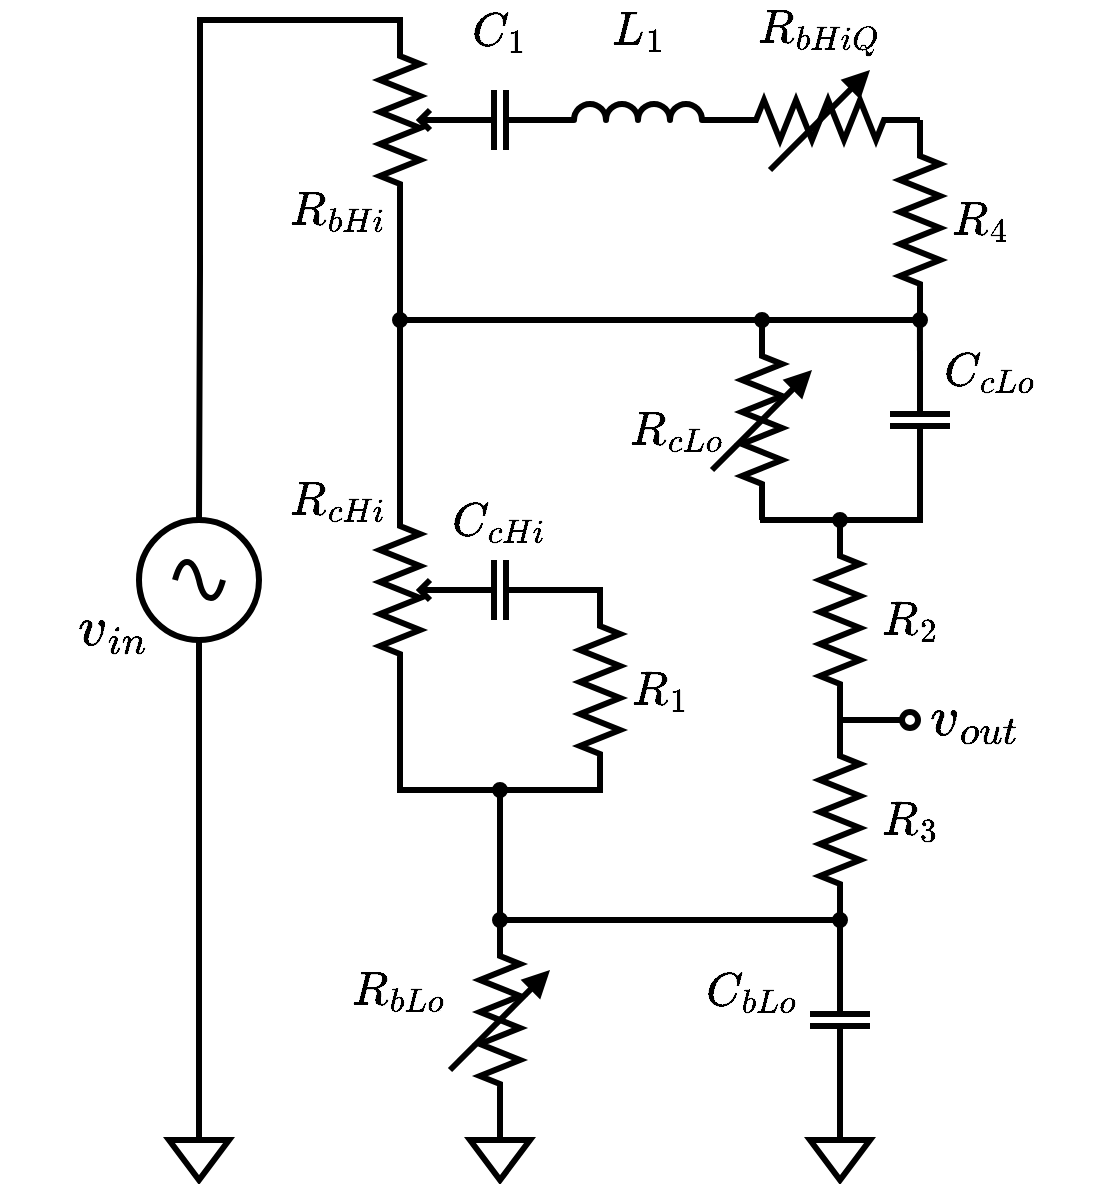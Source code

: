 <mxfile version="22.1.5" type="device">
  <diagram name="Page-1" id="7e0a89b8-554c-2b80-1dc8-d5c74ca68de4">
    <mxGraphModel dx="819" dy="429" grid="1" gridSize="10" guides="1" tooltips="1" connect="1" arrows="1" fold="1" page="1" pageScale="1" pageWidth="1100" pageHeight="850" background="none" math="1" shadow="0">
      <root>
        <mxCell id="0" />
        <mxCell id="1" parent="0" />
        <mxCell id="XIqC5FC4mVJbqVSxe_GK-42" style="edgeStyle=orthogonalEdgeStyle;rounded=0;orthogonalLoop=1;jettySize=auto;html=1;exitX=0;exitY=0.25;exitDx=0;exitDy=0;exitPerimeter=0;entryX=1;entryY=0.5;entryDx=0;entryDy=0;entryPerimeter=0;endArrow=none;endFill=0;strokeWidth=3;" parent="1" source="XIqC5FC4mVJbqVSxe_GK-121" edge="1">
          <mxGeometry relative="1" as="geometry">
            <mxPoint x="580" y="310" as="targetPoint" />
            <Array as="points">
              <mxPoint x="320" y="310" />
            </Array>
          </mxGeometry>
        </mxCell>
        <mxCell id="XIqC5FC4mVJbqVSxe_GK-1" value="&lt;p style=&quot;line-height: 120%;&quot;&gt;&lt;br&gt;&lt;/p&gt;" style="pointerEvents=1;verticalLabelPosition=bottom;shadow=0;dashed=0;align=left;html=1;verticalAlign=top;shape=mxgraph.electrical.resistors.potentiometer_2;direction=north;strokeWidth=3;" parent="1" vertex="1">
          <mxGeometry x="310" y="160" width="40" height="100" as="geometry" />
        </mxCell>
        <mxCell id="XIqC5FC4mVJbqVSxe_GK-2" value="" style="pointerEvents=1;verticalLabelPosition=bottom;shadow=0;dashed=0;align=center;html=1;verticalAlign=top;shape=mxgraph.electrical.capacitors.capacitor_1;strokeWidth=3;" parent="1" vertex="1">
          <mxGeometry x="340" y="195" width="60" height="30" as="geometry" />
        </mxCell>
        <mxCell id="XIqC5FC4mVJbqVSxe_GK-3" value="" style="pointerEvents=1;verticalLabelPosition=bottom;shadow=0;dashed=0;align=center;html=1;verticalAlign=top;shape=mxgraph.electrical.inductors.inductor_3;strokeWidth=3;" parent="1" vertex="1">
          <mxGeometry x="389" y="202" width="100" height="8" as="geometry" />
        </mxCell>
        <mxCell id="XIqC5FC4mVJbqVSxe_GK-10" style="edgeStyle=orthogonalEdgeStyle;rounded=0;orthogonalLoop=1;jettySize=auto;html=1;exitX=1;exitY=0.5;exitDx=0;exitDy=0;exitPerimeter=0;entryX=1.051;entryY=0.5;entryDx=0;entryDy=0;entryPerimeter=0;endArrow=none;endFill=0;strokeWidth=3;" parent="1" source="XIqC5FC4mVJbqVSxe_GK-2" target="XIqC5FC4mVJbqVSxe_GK-2" edge="1">
          <mxGeometry relative="1" as="geometry" />
        </mxCell>
        <mxCell id="XIqC5FC4mVJbqVSxe_GK-12" style="edgeStyle=orthogonalEdgeStyle;rounded=0;orthogonalLoop=1;jettySize=auto;html=1;exitX=1;exitY=1;exitDx=0;exitDy=0;exitPerimeter=0;entryX=1.024;entryY=0.995;entryDx=0;entryDy=0;entryPerimeter=0;endArrow=none;endFill=0;strokeWidth=3;" parent="1" source="XIqC5FC4mVJbqVSxe_GK-3" target="XIqC5FC4mVJbqVSxe_GK-3" edge="1">
          <mxGeometry relative="1" as="geometry" />
        </mxCell>
        <mxCell id="XIqC5FC4mVJbqVSxe_GK-14" style="edgeStyle=orthogonalEdgeStyle;rounded=0;orthogonalLoop=1;jettySize=auto;html=1;exitX=1;exitY=1;exitDx=0;exitDy=0;exitPerimeter=0;entryX=1.015;entryY=1;entryDx=0;entryDy=0;entryPerimeter=0;endArrow=none;endFill=0;strokeWidth=3;" parent="1" source="XIqC5FC4mVJbqVSxe_GK-3" target="XIqC5FC4mVJbqVSxe_GK-3" edge="1">
          <mxGeometry relative="1" as="geometry" />
        </mxCell>
        <mxCell id="XIqC5FC4mVJbqVSxe_GK-22" style="edgeStyle=orthogonalEdgeStyle;rounded=0;orthogonalLoop=1;jettySize=auto;html=1;exitX=0;exitY=0.5;exitDx=0;exitDy=0;exitPerimeter=0;endArrow=none;endFill=0;strokeWidth=3;" parent="1" source="XIqC5FC4mVJbqVSxe_GK-20" edge="1">
          <mxGeometry relative="1" as="geometry">
            <mxPoint x="579.944" y="310" as="targetPoint" />
          </mxGeometry>
        </mxCell>
        <mxCell id="XIqC5FC4mVJbqVSxe_GK-43" style="edgeStyle=orthogonalEdgeStyle;rounded=0;orthogonalLoop=1;jettySize=auto;html=1;exitX=1;exitY=0.5;exitDx=0;exitDy=0;exitPerimeter=0;endArrow=none;endFill=0;strokeWidth=3;" parent="1" source="XIqC5FC4mVJbqVSxe_GK-127" edge="1">
          <mxGeometry relative="1" as="geometry">
            <Array as="points">
              <mxPoint x="500" y="410" />
              <mxPoint x="500" y="410" />
            </Array>
            <mxPoint x="500" y="410" as="targetPoint" />
          </mxGeometry>
        </mxCell>
        <mxCell id="XIqC5FC4mVJbqVSxe_GK-20" value="" style="pointerEvents=1;verticalLabelPosition=bottom;shadow=0;dashed=0;align=center;html=1;verticalAlign=top;shape=mxgraph.electrical.capacitors.capacitor_1;direction=south;strokeWidth=3;" parent="1" vertex="1">
          <mxGeometry x="565" y="330" width="30" height="60" as="geometry" />
        </mxCell>
        <mxCell id="XIqC5FC4mVJbqVSxe_GK-26" style="edgeStyle=orthogonalEdgeStyle;rounded=0;orthogonalLoop=1;jettySize=auto;html=1;exitX=1;exitY=0.25;exitDx=0;exitDy=0;exitPerimeter=0;endArrow=none;endFill=0;strokeWidth=3;" parent="1" source="XIqC5FC4mVJbqVSxe_GK-25" edge="1">
          <mxGeometry relative="1" as="geometry">
            <mxPoint x="320.023" y="395" as="targetPoint" />
          </mxGeometry>
        </mxCell>
        <mxCell id="XIqC5FC4mVJbqVSxe_GK-53" style="edgeStyle=orthogonalEdgeStyle;rounded=0;orthogonalLoop=1;jettySize=auto;html=1;exitX=1;exitY=0.25;exitDx=0;exitDy=0;exitPerimeter=0;endArrow=none;endFill=0;strokeWidth=3;" parent="1" source="XIqC5FC4mVJbqVSxe_GK-25" edge="1">
          <mxGeometry relative="1" as="geometry">
            <mxPoint x="320" y="310" as="targetPoint" />
          </mxGeometry>
        </mxCell>
        <mxCell id="XIqC5FC4mVJbqVSxe_GK-25" value="" style="pointerEvents=1;verticalLabelPosition=bottom;shadow=0;dashed=0;align=center;html=1;verticalAlign=top;shape=mxgraph.electrical.resistors.potentiometer_2;direction=north;strokeWidth=3;" parent="1" vertex="1">
          <mxGeometry x="310" y="395" width="40" height="100" as="geometry" />
        </mxCell>
        <mxCell id="XIqC5FC4mVJbqVSxe_GK-29" value="" style="pointerEvents=1;verticalLabelPosition=bottom;shadow=0;dashed=0;align=center;html=1;verticalAlign=top;shape=mxgraph.electrical.resistors.resistor_2;direction=south;strokeWidth=3;" parent="1" vertex="1">
          <mxGeometry x="410" y="445" width="20" height="100" as="geometry" />
        </mxCell>
        <mxCell id="XIqC5FC4mVJbqVSxe_GK-32" value="" style="pointerEvents=1;verticalLabelPosition=bottom;shadow=0;dashed=0;align=center;html=1;verticalAlign=top;shape=mxgraph.electrical.resistors.resistor_2;direction=south;strokeWidth=3;" parent="1" vertex="1">
          <mxGeometry x="530" y="410" width="20" height="100" as="geometry" />
        </mxCell>
        <mxCell id="XIqC5FC4mVJbqVSxe_GK-45" style="edgeStyle=orthogonalEdgeStyle;rounded=0;orthogonalLoop=1;jettySize=auto;html=1;exitX=1;exitY=0.5;exitDx=0;exitDy=0;exitPerimeter=0;endArrow=none;endFill=0;strokeWidth=3;entryX=1.187;entryY=0.526;entryDx=0;entryDy=0;entryPerimeter=0;" parent="1" source="XIqC5FC4mVJbqVSxe_GK-33" target="XIqC5FC4mVJbqVSxe_GK-131" edge="1">
          <mxGeometry relative="1" as="geometry">
            <mxPoint x="380" y="560" as="targetPoint" />
            <Array as="points">
              <mxPoint x="370" y="610" />
              <mxPoint x="370" y="545" />
            </Array>
          </mxGeometry>
        </mxCell>
        <mxCell id="XIqC5FC4mVJbqVSxe_GK-75" style="edgeStyle=orthogonalEdgeStyle;rounded=0;orthogonalLoop=1;jettySize=auto;html=1;exitX=0;exitY=0.5;exitDx=0;exitDy=0;exitPerimeter=0;entryX=0.1;entryY=0.5;entryDx=0;entryDy=0;entryPerimeter=0;endArrow=none;endFill=0;strokeWidth=3;" parent="1" source="XIqC5FC4mVJbqVSxe_GK-33" target="XIqC5FC4mVJbqVSxe_GK-69" edge="1">
          <mxGeometry relative="1" as="geometry" />
        </mxCell>
        <mxCell id="XIqC5FC4mVJbqVSxe_GK-33" value="" style="pointerEvents=1;verticalLabelPosition=bottom;shadow=0;dashed=0;align=center;html=1;verticalAlign=top;shape=mxgraph.electrical.resistors.resistor_2;direction=south;strokeWidth=3;" parent="1" vertex="1">
          <mxGeometry x="530" y="510" width="20" height="100" as="geometry" />
        </mxCell>
        <mxCell id="XIqC5FC4mVJbqVSxe_GK-137" style="edgeStyle=orthogonalEdgeStyle;rounded=0;orthogonalLoop=1;jettySize=auto;html=1;exitX=0;exitY=0.5;exitDx=0;exitDy=0;exitPerimeter=0;entryX=0.5;entryY=1;entryDx=0;entryDy=0;endArrow=none;endFill=0;strokeWidth=3;" parent="1" source="XIqC5FC4mVJbqVSxe_GK-46" target="XIqC5FC4mVJbqVSxe_GK-135" edge="1">
          <mxGeometry relative="1" as="geometry" />
        </mxCell>
        <mxCell id="XIqC5FC4mVJbqVSxe_GK-46" value="" style="pointerEvents=1;verticalLabelPosition=bottom;shadow=0;dashed=0;align=center;html=1;verticalAlign=top;shape=mxgraph.electrical.capacitors.capacitor_1;direction=south;strokeWidth=3;" parent="1" vertex="1">
          <mxGeometry x="525" y="630" width="30" height="60" as="geometry" />
        </mxCell>
        <mxCell id="XIqC5FC4mVJbqVSxe_GK-52" style="edgeStyle=orthogonalEdgeStyle;rounded=0;orthogonalLoop=1;jettySize=auto;html=1;exitX=0.5;exitY=0;exitDx=0;exitDy=0;exitPerimeter=0;entryX=1;entryY=0.5;entryDx=0;entryDy=0;entryPerimeter=0;endArrow=none;endFill=0;strokeWidth=3;" parent="1" target="XIqC5FC4mVJbqVSxe_GK-46" edge="1">
          <mxGeometry relative="1" as="geometry">
            <mxPoint x="540" y="710" as="sourcePoint" />
          </mxGeometry>
        </mxCell>
        <mxCell id="XIqC5FC4mVJbqVSxe_GK-69" value="" style="verticalLabelPosition=bottom;shadow=0;dashed=0;align=center;html=1;verticalAlign=top;shape=mxgraph.electrical.logic_gates.inverting_contact;strokeWidth=3;" parent="1" vertex="1">
          <mxGeometry x="570" y="505" width="10" height="10" as="geometry" />
        </mxCell>
        <mxCell id="XIqC5FC4mVJbqVSxe_GK-89" value="" style="edgeStyle=orthogonalEdgeStyle;rounded=0;orthogonalLoop=1;jettySize=auto;html=1;exitX=0;exitY=0.25;exitDx=0;exitDy=0;exitPerimeter=0;entryX=1;entryY=0.5;entryDx=0;entryDy=0;entryPerimeter=0;endArrow=none;endFill=0;strokeWidth=3;" parent="1" source="XIqC5FC4mVJbqVSxe_GK-25" edge="1">
          <mxGeometry relative="1" as="geometry">
            <mxPoint x="320" y="495" as="sourcePoint" />
            <mxPoint x="375" y="545" as="targetPoint" />
            <Array as="points">
              <mxPoint x="320" y="545" />
            </Array>
          </mxGeometry>
        </mxCell>
        <mxCell id="XIqC5FC4mVJbqVSxe_GK-93" value="" style="edgeStyle=orthogonalEdgeStyle;rounded=0;orthogonalLoop=1;jettySize=auto;html=1;exitX=1;exitY=0.5;exitDx=0;exitDy=0;exitPerimeter=0;entryX=0;entryY=0.5;entryDx=0;entryDy=0;entryPerimeter=0;endArrow=none;endFill=0;strokeWidth=3;" parent="1" source="XIqC5FC4mVJbqVSxe_GK-135" edge="1">
          <mxGeometry relative="1" as="geometry">
            <mxPoint x="540" y="610" as="sourcePoint" />
            <mxPoint x="535" y="610" as="targetPoint" />
          </mxGeometry>
        </mxCell>
        <mxCell id="XIqC5FC4mVJbqVSxe_GK-100" value="&lt;font style=&quot;font-size: 20px;&quot;&gt;$$R_{bHi}$$&lt;/font&gt;" style="text;html=1;strokeColor=none;fillColor=none;align=center;verticalAlign=middle;whiteSpace=wrap;rounded=0;strokeWidth=8;" parent="1" vertex="1">
          <mxGeometry x="259" y="240" width="60" height="30" as="geometry" />
        </mxCell>
        <mxCell id="XIqC5FC4mVJbqVSxe_GK-101" value="&lt;font style=&quot;font-size: 20px;&quot;&gt;$$C_{1}$$&lt;/font&gt;" style="text;html=1;strokeColor=none;fillColor=none;align=center;verticalAlign=middle;whiteSpace=wrap;rounded=0;strokeWidth=3;" parent="1" vertex="1">
          <mxGeometry x="340" y="150" width="60" height="30" as="geometry" />
        </mxCell>
        <mxCell id="XIqC5FC4mVJbqVSxe_GK-102" value="&lt;font style=&quot;font-size: 20px;&quot;&gt;$$L_{1}$$&lt;/font&gt;" style="text;html=1;strokeColor=none;fillColor=none;align=center;verticalAlign=middle;whiteSpace=wrap;rounded=0;strokeWidth=3;" parent="1" vertex="1">
          <mxGeometry x="409" y="150" width="60" height="30" as="geometry" />
        </mxCell>
        <mxCell id="XIqC5FC4mVJbqVSxe_GK-103" value="&lt;font style=&quot;font-size: 20px;&quot;&gt;$$R_{bHiQ}$$&lt;/font&gt;" style="text;html=1;strokeColor=none;fillColor=none;align=center;verticalAlign=middle;whiteSpace=wrap;rounded=0;strokeWidth=3;" parent="1" vertex="1">
          <mxGeometry x="500" y="150" width="60" height="30" as="geometry" />
        </mxCell>
        <mxCell id="XIqC5FC4mVJbqVSxe_GK-106" value="&lt;font style=&quot;font-size: 20px;&quot;&gt;$$C_{cLo}$$&lt;/font&gt;" style="text;html=1;strokeColor=none;fillColor=none;align=center;verticalAlign=middle;whiteSpace=wrap;rounded=0;strokeWidth=3;" parent="1" vertex="1">
          <mxGeometry x="585" y="320" width="60" height="30" as="geometry" />
        </mxCell>
        <mxCell id="XIqC5FC4mVJbqVSxe_GK-107" value="&lt;font style=&quot;font-size: 20px;&quot;&gt;$$R_{cLo}$$&lt;/font&gt;" style="text;html=1;strokeColor=none;fillColor=none;align=center;verticalAlign=middle;whiteSpace=wrap;rounded=0;strokeWidth=3;" parent="1" vertex="1">
          <mxGeometry x="429" y="350" width="60" height="30" as="geometry" />
        </mxCell>
        <mxCell id="XIqC5FC4mVJbqVSxe_GK-108" value="&lt;font style=&quot;font-size: 20px;&quot;&gt;$$R_{1}$$&lt;/font&gt;" style="text;html=1;strokeColor=none;fillColor=none;align=center;verticalAlign=middle;whiteSpace=wrap;rounded=0;strokeWidth=3;" parent="1" vertex="1">
          <mxGeometry x="420" y="480" width="60" height="30" as="geometry" />
        </mxCell>
        <mxCell id="XIqC5FC4mVJbqVSxe_GK-109" value="&lt;font style=&quot;font-size: 20px;&quot;&gt;$$R_{cHi}$$&lt;/font&gt;" style="text;html=1;strokeColor=none;fillColor=none;align=center;verticalAlign=middle;whiteSpace=wrap;rounded=0;strokeWidth=3;" parent="1" vertex="1">
          <mxGeometry x="259" y="385" width="60" height="30" as="geometry" />
        </mxCell>
        <mxCell id="XIqC5FC4mVJbqVSxe_GK-110" value="&lt;font style=&quot;font-size: 20px;&quot;&gt;$$C_{cHi}$$&lt;/font&gt;" style="text;html=1;strokeColor=none;fillColor=none;align=center;verticalAlign=middle;whiteSpace=wrap;rounded=0;strokeWidth=3;" parent="1" vertex="1">
          <mxGeometry x="340" y="395" width="60" height="30" as="geometry" />
        </mxCell>
        <mxCell id="XIqC5FC4mVJbqVSxe_GK-111" value="&lt;font style=&quot;font-size: 20px;&quot;&gt;$$R_{2}$$&lt;/font&gt;" style="text;html=1;strokeColor=none;fillColor=none;align=center;verticalAlign=middle;whiteSpace=wrap;rounded=0;strokeWidth=3;" parent="1" vertex="1">
          <mxGeometry x="545" y="445" width="60" height="30" as="geometry" />
        </mxCell>
        <mxCell id="XIqC5FC4mVJbqVSxe_GK-112" value="&lt;font style=&quot;font-size: 20px;&quot;&gt;$$R_{3}$$&lt;/font&gt;" style="text;html=1;strokeColor=none;fillColor=none;align=center;verticalAlign=middle;whiteSpace=wrap;rounded=0;strokeWidth=3;" parent="1" vertex="1">
          <mxGeometry x="545" y="545" width="60" height="30" as="geometry" />
        </mxCell>
        <mxCell id="XIqC5FC4mVJbqVSxe_GK-113" value="&lt;font style=&quot;font-size: 20px;&quot;&gt;$$C_{bLo}$$&lt;/font&gt;" style="text;html=1;strokeColor=none;fillColor=none;align=center;verticalAlign=middle;whiteSpace=wrap;rounded=0;strokeWidth=3;" parent="1" vertex="1">
          <mxGeometry x="466" y="630" width="60" height="30" as="geometry" />
        </mxCell>
        <mxCell id="XIqC5FC4mVJbqVSxe_GK-115" value="&lt;font style=&quot;font-size: 24px;&quot;&gt;$$v_{out}$$&lt;/font&gt;" style="text;html=1;strokeColor=none;fillColor=none;align=center;verticalAlign=middle;whiteSpace=wrap;rounded=0;strokeWidth=3;" parent="1" vertex="1">
          <mxGeometry x="578" y="495" width="60" height="30" as="geometry" />
        </mxCell>
        <mxCell id="XIqC5FC4mVJbqVSxe_GK-120" style="edgeStyle=orthogonalEdgeStyle;rounded=0;orthogonalLoop=1;jettySize=auto;html=1;endArrow=none;endFill=0;strokeWidth=3;exitX=0.974;exitY=0.25;exitDx=0;exitDy=0;exitPerimeter=0;" parent="1" source="XIqC5FC4mVJbqVSxe_GK-1" edge="1">
          <mxGeometry relative="1" as="geometry">
            <mxPoint x="220" y="170" as="targetPoint" />
            <mxPoint x="320" y="160" as="sourcePoint" />
            <Array as="points">
              <mxPoint x="320" y="160" />
            </Array>
          </mxGeometry>
        </mxCell>
        <mxCell id="XIqC5FC4mVJbqVSxe_GK-122" value="" style="edgeStyle=orthogonalEdgeStyle;rounded=0;orthogonalLoop=1;jettySize=auto;html=1;exitX=0;exitY=0.25;exitDx=0;exitDy=0;exitPerimeter=0;entryX=1;entryY=0.5;entryDx=0;entryDy=0;entryPerimeter=0;endArrow=none;endFill=0;strokeWidth=3;" parent="1" source="XIqC5FC4mVJbqVSxe_GK-1" target="XIqC5FC4mVJbqVSxe_GK-121" edge="1">
          <mxGeometry relative="1" as="geometry">
            <mxPoint x="320" y="260" as="sourcePoint" />
            <mxPoint x="580" y="310" as="targetPoint" />
            <Array as="points">
              <mxPoint x="320" y="310" />
            </Array>
          </mxGeometry>
        </mxCell>
        <mxCell id="XIqC5FC4mVJbqVSxe_GK-121" value="" style="verticalLabelPosition=bottom;shadow=0;dashed=0;align=center;html=1;verticalAlign=top;strokeWidth=3;shape=ellipse;fillColor=#0;" parent="1" vertex="1">
          <mxGeometry x="317.5" y="307.5" width="5" height="5" as="geometry" />
        </mxCell>
        <mxCell id="XIqC5FC4mVJbqVSxe_GK-123" value="" style="verticalLabelPosition=bottom;shadow=0;dashed=0;align=center;html=1;verticalAlign=top;strokeWidth=3;shape=ellipse;fillColor=#0;" parent="1" vertex="1">
          <mxGeometry x="498.5" y="307.5" width="5" height="5" as="geometry" />
        </mxCell>
        <mxCell id="XIqC5FC4mVJbqVSxe_GK-126" value="" style="verticalLabelPosition=bottom;shadow=0;dashed=0;align=center;html=1;verticalAlign=top;strokeWidth=3;shape=ellipse;fillColor=#0;" parent="1" vertex="1">
          <mxGeometry x="577.5" y="307.5" width="5" height="5" as="geometry" />
        </mxCell>
        <mxCell id="XIqC5FC4mVJbqVSxe_GK-130" value="" style="edgeStyle=orthogonalEdgeStyle;rounded=0;orthogonalLoop=1;jettySize=auto;html=1;exitX=1;exitY=0.5;exitDx=0;exitDy=0;exitPerimeter=0;entryX=0;entryY=0.5;entryDx=0;entryDy=0;entryPerimeter=0;endArrow=none;endFill=0;strokeWidth=3;" parent="1" source="XIqC5FC4mVJbqVSxe_GK-20" target="XIqC5FC4mVJbqVSxe_GK-127" edge="1">
          <mxGeometry relative="1" as="geometry">
            <mxPoint x="580" y="390" as="sourcePoint" />
            <mxPoint x="501" y="410" as="targetPoint" />
            <Array as="points">
              <mxPoint x="580" y="410" />
            </Array>
          </mxGeometry>
        </mxCell>
        <mxCell id="XIqC5FC4mVJbqVSxe_GK-127" value="" style="verticalLabelPosition=bottom;shadow=0;dashed=0;align=center;html=1;verticalAlign=top;strokeWidth=3;shape=ellipse;fillColor=#0;" parent="1" vertex="1">
          <mxGeometry x="537.5" y="407.5" width="5" height="5" as="geometry" />
        </mxCell>
        <mxCell id="XIqC5FC4mVJbqVSxe_GK-131" value="" style="verticalLabelPosition=bottom;shadow=0;dashed=0;align=center;html=1;verticalAlign=top;strokeWidth=3;shape=ellipse;fillColor=#0;" parent="1" vertex="1">
          <mxGeometry x="367.5" y="542.5" width="5" height="5" as="geometry" />
        </mxCell>
        <mxCell id="XIqC5FC4mVJbqVSxe_GK-134" value="" style="verticalLabelPosition=bottom;shadow=0;dashed=0;align=center;html=1;verticalAlign=top;strokeWidth=3;shape=ellipse;fillColor=#0;" parent="1" vertex="1">
          <mxGeometry x="367.5" y="607.5" width="5" height="5" as="geometry" />
        </mxCell>
        <mxCell id="XIqC5FC4mVJbqVSxe_GK-136" value="" style="edgeStyle=orthogonalEdgeStyle;rounded=0;orthogonalLoop=1;jettySize=auto;html=1;exitX=1;exitY=0.5;exitDx=0;exitDy=0;exitPerimeter=0;entryX=0;entryY=0.5;entryDx=0;entryDy=0;entryPerimeter=0;endArrow=none;endFill=0;strokeWidth=3;" parent="1" source="XIqC5FC4mVJbqVSxe_GK-33" target="XIqC5FC4mVJbqVSxe_GK-135" edge="1">
          <mxGeometry relative="1" as="geometry">
            <mxPoint x="540" y="610" as="sourcePoint" />
            <mxPoint x="535" y="610" as="targetPoint" />
          </mxGeometry>
        </mxCell>
        <mxCell id="XIqC5FC4mVJbqVSxe_GK-135" value="" style="verticalLabelPosition=bottom;shadow=0;dashed=0;align=center;html=1;verticalAlign=top;strokeWidth=3;shape=ellipse;fillColor=#0;" parent="1" vertex="1">
          <mxGeometry x="537.5" y="607.5" width="5" height="5" as="geometry" />
        </mxCell>
        <mxCell id="XIqC5FC4mVJbqVSxe_GK-140" style="edgeStyle=orthogonalEdgeStyle;rounded=0;orthogonalLoop=1;jettySize=auto;html=1;exitX=0.5;exitY=1;exitDx=0;exitDy=0;exitPerimeter=0;endArrow=none;endFill=0;strokeWidth=3;" parent="1" edge="1">
          <mxGeometry relative="1" as="geometry">
            <mxPoint x="219.5" y="710" as="targetPoint" />
            <mxPoint x="219.5" y="470" as="sourcePoint" />
          </mxGeometry>
        </mxCell>
        <mxCell id="XIqC5FC4mVJbqVSxe_GK-142" value="&lt;p style=&quot;line-height: 0%;&quot;&gt;&lt;br&gt;&lt;/p&gt;" style="pointerEvents=1;verticalLabelPosition=bottom;shadow=0;dashed=0;align=right;html=1;verticalAlign=top;shape=mxgraph.electrical.signal_sources.source;aspect=fixed;points=[[0.5,0,0],[1,0.5,0],[0.5,1,0],[0,0.5,0]];elSignalType=ac;strokeWidth=3;" parent="1" vertex="1">
          <mxGeometry x="189.5" y="410" width="60" height="60" as="geometry" />
        </mxCell>
        <mxCell id="XIqC5FC4mVJbqVSxe_GK-143" value="&lt;font style=&quot;font-size: 24px;&quot;&gt;$$v_{in}$$&lt;/font&gt;" style="text;html=1;strokeColor=none;fillColor=none;align=center;verticalAlign=middle;whiteSpace=wrap;rounded=0;strokeWidth=3;" parent="1" vertex="1">
          <mxGeometry x="147" y="450" width="60" height="30" as="geometry" />
        </mxCell>
        <mxCell id="XIqC5FC4mVJbqVSxe_GK-144" value="" style="edgeStyle=orthogonalEdgeStyle;rounded=0;orthogonalLoop=1;jettySize=auto;html=1;exitX=0.5;exitY=0;exitDx=0;exitDy=0;exitPerimeter=0;endArrow=none;endFill=0;strokeWidth=3;startArrow=none;startFill=0;" parent="1" edge="1">
          <mxGeometry relative="1" as="geometry">
            <mxPoint x="220" y="160" as="targetPoint" />
            <mxPoint x="219.5" y="410" as="sourcePoint" />
            <Array as="points" />
          </mxGeometry>
        </mxCell>
        <mxCell id="bl5YSiaK4qvB1krXLfQz-1" value="" style="pointerEvents=1;verticalLabelPosition=bottom;shadow=0;dashed=0;align=center;html=1;verticalAlign=top;shape=mxgraph.electrical.resistors.resistor_2;direction=south;strokeWidth=3;" parent="1" vertex="1">
          <mxGeometry x="570" y="210" width="20" height="100" as="geometry" />
        </mxCell>
        <mxCell id="bl5YSiaK4qvB1krXLfQz-2" value="&lt;font style=&quot;font-size: 20px;&quot;&gt;$$R_{4}$$&lt;/font&gt;" style="text;html=1;strokeColor=none;fillColor=none;align=center;verticalAlign=middle;whiteSpace=wrap;rounded=0;strokeWidth=3;" parent="1" vertex="1">
          <mxGeometry x="580" y="245" width="60" height="30" as="geometry" />
        </mxCell>
        <mxCell id="0RtC1_K0uiEAnUkJ36oY-4" value="" style="pointerEvents=1;verticalLabelPosition=bottom;shadow=0;dashed=0;align=center;html=1;verticalAlign=top;shape=mxgraph.electrical.capacitors.capacitor_1;strokeWidth=3;" parent="1" vertex="1">
          <mxGeometry x="340" y="430" width="60" height="30" as="geometry" />
        </mxCell>
        <mxCell id="0RtC1_K0uiEAnUkJ36oY-5" style="edgeStyle=orthogonalEdgeStyle;rounded=0;orthogonalLoop=1;jettySize=auto;html=1;entryX=0.029;entryY=0.496;entryDx=0;entryDy=0;entryPerimeter=0;endArrow=none;endFill=0;strokeWidth=3;" parent="1" source="0RtC1_K0uiEAnUkJ36oY-4" target="XIqC5FC4mVJbqVSxe_GK-29" edge="1">
          <mxGeometry relative="1" as="geometry" />
        </mxCell>
        <mxCell id="0RtC1_K0uiEAnUkJ36oY-6" style="edgeStyle=orthogonalEdgeStyle;rounded=0;orthogonalLoop=1;jettySize=auto;html=1;endArrow=none;endFill=0;strokeWidth=3;entryX=0.917;entryY=0.483;entryDx=0;entryDy=0;entryPerimeter=0;" parent="1" edge="1">
          <mxGeometry relative="1" as="geometry">
            <mxPoint x="420.0" y="536.7" as="targetPoint" />
            <Array as="points">
              <mxPoint x="419.66" y="545" />
            </Array>
            <mxPoint x="372.16" y="545.002" as="sourcePoint" />
          </mxGeometry>
        </mxCell>
        <mxCell id="0RtC1_K0uiEAnUkJ36oY-7" value="" style="pointerEvents=1;verticalLabelPosition=bottom;shadow=0;dashed=0;align=center;html=1;verticalAlign=top;shape=mxgraph.electrical.signal_sources.signal_ground;strokeWidth=3;" parent="1" vertex="1">
          <mxGeometry x="525" y="710" width="30" height="30" as="geometry" />
        </mxCell>
        <mxCell id="0RtC1_K0uiEAnUkJ36oY-8" value="" style="pointerEvents=1;verticalLabelPosition=bottom;shadow=0;dashed=0;align=center;html=1;verticalAlign=top;shape=mxgraph.electrical.signal_sources.signal_ground;strokeWidth=3;" parent="1" vertex="1">
          <mxGeometry x="355" y="710" width="30" height="30" as="geometry" />
        </mxCell>
        <mxCell id="0RtC1_K0uiEAnUkJ36oY-9" value="" style="pointerEvents=1;verticalLabelPosition=bottom;shadow=0;dashed=0;align=center;html=1;verticalAlign=top;shape=mxgraph.electrical.signal_sources.signal_ground;strokeWidth=3;" parent="1" vertex="1">
          <mxGeometry x="204.5" y="710" width="30" height="30" as="geometry" />
        </mxCell>
        <mxCell id="3nIxWyWOg-MX9_8f3n_Z-1" value="" style="group" parent="1" vertex="1" connectable="0">
          <mxGeometry x="476" y="310" width="50" height="100" as="geometry" />
        </mxCell>
        <mxCell id="3nIxWyWOg-MX9_8f3n_Z-2" value="" style="pointerEvents=1;verticalLabelPosition=bottom;shadow=0;dashed=0;align=center;html=1;verticalAlign=middle;shape=mxgraph.electrical.resistors.resistor_2;direction=south;strokeWidth=3;" parent="3nIxWyWOg-MX9_8f3n_Z-1" vertex="1">
          <mxGeometry x="15" width="20" height="100" as="geometry" />
        </mxCell>
        <mxCell id="3nIxWyWOg-MX9_8f3n_Z-3" value="" style="endArrow=block;html=1;rounded=0;verticalAlign=middle;strokeWidth=3;endFill=1;" parent="3nIxWyWOg-MX9_8f3n_Z-1" edge="1">
          <mxGeometry width="50" height="50" relative="1" as="geometry">
            <mxPoint y="75" as="sourcePoint" />
            <mxPoint x="50" y="25" as="targetPoint" />
          </mxGeometry>
        </mxCell>
        <mxCell id="3nIxWyWOg-MX9_8f3n_Z-4" value="" style="group" parent="1" vertex="1" connectable="0">
          <mxGeometry x="480" y="185" width="100" height="50" as="geometry" />
        </mxCell>
        <mxCell id="3nIxWyWOg-MX9_8f3n_Z-5" value="" style="pointerEvents=1;verticalLabelPosition=bottom;shadow=0;dashed=0;align=center;html=1;verticalAlign=middle;shape=mxgraph.electrical.resistors.resistor_2;direction=south;strokeWidth=3;rotation=-90;" parent="3nIxWyWOg-MX9_8f3n_Z-4" vertex="1">
          <mxGeometry x="40" y="-25" width="20" height="100" as="geometry" />
        </mxCell>
        <mxCell id="3nIxWyWOg-MX9_8f3n_Z-6" value="" style="endArrow=block;html=1;rounded=0;verticalAlign=middle;strokeWidth=3;endFill=1;" parent="3nIxWyWOg-MX9_8f3n_Z-4" edge="1">
          <mxGeometry width="50" height="50" relative="1" as="geometry">
            <mxPoint x="25" y="50" as="sourcePoint" />
            <mxPoint x="75" as="targetPoint" />
          </mxGeometry>
        </mxCell>
        <mxCell id="3nIxWyWOg-MX9_8f3n_Z-7" value="" style="group" parent="1" vertex="1" connectable="0">
          <mxGeometry x="345" y="610" width="50" height="100" as="geometry" />
        </mxCell>
        <mxCell id="3nIxWyWOg-MX9_8f3n_Z-8" value="" style="pointerEvents=1;verticalLabelPosition=bottom;shadow=0;dashed=0;align=center;html=1;verticalAlign=middle;shape=mxgraph.electrical.resistors.resistor_2;direction=south;strokeWidth=3;" parent="3nIxWyWOg-MX9_8f3n_Z-7" vertex="1">
          <mxGeometry x="15" width="20" height="100" as="geometry" />
        </mxCell>
        <mxCell id="3nIxWyWOg-MX9_8f3n_Z-9" value="" style="endArrow=block;html=1;rounded=0;verticalAlign=middle;strokeWidth=3;endFill=1;" parent="3nIxWyWOg-MX9_8f3n_Z-7" edge="1">
          <mxGeometry width="50" height="50" relative="1" as="geometry">
            <mxPoint y="75" as="sourcePoint" />
            <mxPoint x="50" y="25" as="targetPoint" />
          </mxGeometry>
        </mxCell>
        <mxCell id="XIqC5FC4mVJbqVSxe_GK-114" value="&lt;font style=&quot;font-size: 20px;&quot;&gt;$$R_{bLo}$$&lt;/font&gt;" style="text;html=1;strokeColor=none;fillColor=none;align=center;verticalAlign=middle;whiteSpace=wrap;rounded=0;strokeWidth=3;" parent="1" vertex="1">
          <mxGeometry x="290" y="630" width="60" height="30" as="geometry" />
        </mxCell>
      </root>
    </mxGraphModel>
  </diagram>
</mxfile>
